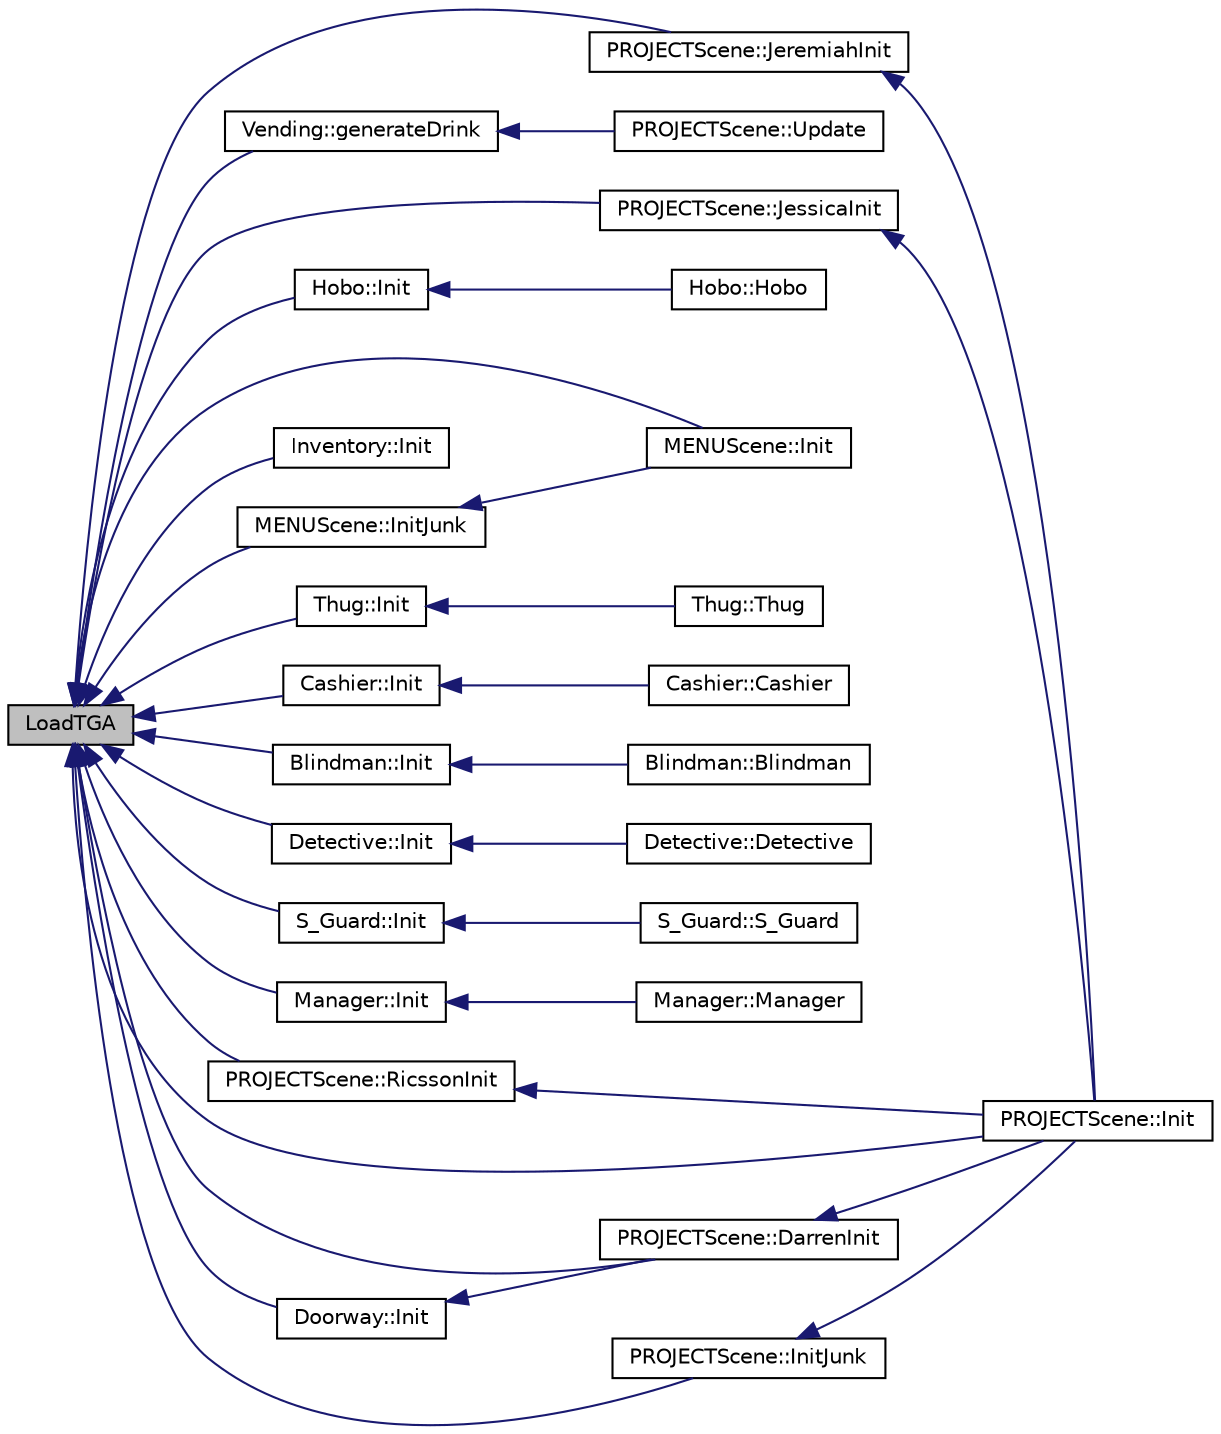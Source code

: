 digraph "LoadTGA"
{
  bgcolor="transparent";
  edge [fontname="Helvetica",fontsize="10",labelfontname="Helvetica",labelfontsize="10"];
  node [fontname="Helvetica",fontsize="10",shape=record];
  rankdir="LR";
  Node1 [label="LoadTGA",height=0.2,width=0.4,color="black", fillcolor="grey75", style="filled", fontcolor="black"];
  Node1 -> Node2 [dir="back",color="midnightblue",fontsize="10",style="solid",fontname="Helvetica"];
  Node2 [label="PROJECTScene::DarrenInit",height=0.2,width=0.4,color="black",URL="$classPROJECTScene.html#a7916565f6475608926ab183e11125904",tooltip="Initializers. "];
  Node2 -> Node3 [dir="back",color="midnightblue",fontsize="10",style="solid",fontname="Helvetica"];
  Node3 [label="PROJECTScene::Init",height=0.2,width=0.4,color="black",URL="$classPROJECTScene.html#abf925c2837510a313b8645b20fbf91d7",tooltip="Initializers. "];
  Node1 -> Node4 [dir="back",color="midnightblue",fontsize="10",style="solid",fontname="Helvetica"];
  Node4 [label="Vending::generateDrink",height=0.2,width=0.4,color="black",URL="$classVending.html#ab21ff490ce398aab1ff1fa0a4b54f5c9"];
  Node4 -> Node5 [dir="back",color="midnightblue",fontsize="10",style="solid",fontname="Helvetica"];
  Node5 [label="PROJECTScene::Update",height=0.2,width=0.4,color="black",URL="$classPROJECTScene.html#ab4521f32fd8e1e5901c9896404e09789",tooltip="Upadte. "];
  Node1 -> Node6 [dir="back",color="midnightblue",fontsize="10",style="solid",fontname="Helvetica"];
  Node6 [label="MENUScene::Init",height=0.2,width=0.4,color="black",URL="$classMENUScene.html#aaff86a398e897cfe7c2911e691377c0b"];
  Node1 -> Node7 [dir="back",color="midnightblue",fontsize="10",style="solid",fontname="Helvetica"];
  Node7 [label="Hobo::Init",height=0.2,width=0.4,color="black",URL="$classHobo.html#a1081ed24676f684229be89ec03c2179e",tooltip="Hobo initializer. "];
  Node7 -> Node8 [dir="back",color="midnightblue",fontsize="10",style="solid",fontname="Helvetica"];
  Node8 [label="Hobo::Hobo",height=0.2,width=0.4,color="black",URL="$classHobo.html#aab2baf5238210a47f68e9e7972c4be71"];
  Node1 -> Node9 [dir="back",color="midnightblue",fontsize="10",style="solid",fontname="Helvetica"];
  Node9 [label="Inventory::Init",height=0.2,width=0.4,color="black",URL="$classInventory.html#a8bc6919564bb2a341c2cd32956b6979a",tooltip="Inventory initialzer. "];
  Node1 -> Node10 [dir="back",color="midnightblue",fontsize="10",style="solid",fontname="Helvetica"];
  Node10 [label="Doorway::Init",height=0.2,width=0.4,color="black",URL="$classDoorway.html#aed789047130006d3ad9afe8b5be693ef"];
  Node10 -> Node2 [dir="back",color="midnightblue",fontsize="10",style="solid",fontname="Helvetica"];
  Node1 -> Node3 [dir="back",color="midnightblue",fontsize="10",style="solid",fontname="Helvetica"];
  Node1 -> Node11 [dir="back",color="midnightblue",fontsize="10",style="solid",fontname="Helvetica"];
  Node11 [label="Thug::Init",height=0.2,width=0.4,color="black",URL="$classThug.html#af2a1de6b86c5760ca4aada0be45e941e",tooltip="Thug Initializer. "];
  Node11 -> Node12 [dir="back",color="midnightblue",fontsize="10",style="solid",fontname="Helvetica"];
  Node12 [label="Thug::Thug",height=0.2,width=0.4,color="black",URL="$classThug.html#a7347e5d5b6ccf56d1b7705a220b21d59"];
  Node1 -> Node13 [dir="back",color="midnightblue",fontsize="10",style="solid",fontname="Helvetica"];
  Node13 [label="Cashier::Init",height=0.2,width=0.4,color="black",URL="$classCashier.html#a378b4d5a8fc2364208422989deb97150",tooltip="Cashier Initializer. "];
  Node13 -> Node14 [dir="back",color="midnightblue",fontsize="10",style="solid",fontname="Helvetica"];
  Node14 [label="Cashier::Cashier",height=0.2,width=0.4,color="black",URL="$classCashier.html#a9dd99a4a5f4c5295aaa4584b21e30aec"];
  Node1 -> Node15 [dir="back",color="midnightblue",fontsize="10",style="solid",fontname="Helvetica"];
  Node15 [label="Blindman::Init",height=0.2,width=0.4,color="black",URL="$classBlindman.html#a8ca8c8b76aae45b2b7a2fdc59c8e5a89",tooltip="Blindman Initializer. "];
  Node15 -> Node16 [dir="back",color="midnightblue",fontsize="10",style="solid",fontname="Helvetica"];
  Node16 [label="Blindman::Blindman",height=0.2,width=0.4,color="black",URL="$classBlindman.html#a95e87f7791f5838fe069515f5734f89d"];
  Node1 -> Node17 [dir="back",color="midnightblue",fontsize="10",style="solid",fontname="Helvetica"];
  Node17 [label="Detective::Init",height=0.2,width=0.4,color="black",URL="$classDetective.html#a809658e990799aabf8b50e202b778f64",tooltip="Detective Initializer. "];
  Node17 -> Node18 [dir="back",color="midnightblue",fontsize="10",style="solid",fontname="Helvetica"];
  Node18 [label="Detective::Detective",height=0.2,width=0.4,color="black",URL="$classDetective.html#ad8787c005a9da6c916c77e59f6f9266c"];
  Node1 -> Node19 [dir="back",color="midnightblue",fontsize="10",style="solid",fontname="Helvetica"];
  Node19 [label="S_Guard::Init",height=0.2,width=0.4,color="black",URL="$classS__Guard.html#aa9a7504d085783dba34dd2ce54b125ea",tooltip="Security guard Initializer. "];
  Node19 -> Node20 [dir="back",color="midnightblue",fontsize="10",style="solid",fontname="Helvetica"];
  Node20 [label="S_Guard::S_Guard",height=0.2,width=0.4,color="black",URL="$classS__Guard.html#abd085439dbecd0fdedae78b5a61f5a08"];
  Node1 -> Node21 [dir="back",color="midnightblue",fontsize="10",style="solid",fontname="Helvetica"];
  Node21 [label="Manager::Init",height=0.2,width=0.4,color="black",URL="$classManager.html#a200a7092507e1769240452e88996127b",tooltip="Manager Initializer. "];
  Node21 -> Node22 [dir="back",color="midnightblue",fontsize="10",style="solid",fontname="Helvetica"];
  Node22 [label="Manager::Manager",height=0.2,width=0.4,color="black",URL="$classManager.html#a1658ff9f18e38ccd9cb8b0b371b9c20b"];
  Node1 -> Node23 [dir="back",color="midnightblue",fontsize="10",style="solid",fontname="Helvetica"];
  Node23 [label="MENUScene::InitJunk",height=0.2,width=0.4,color="black",URL="$classMENUScene.html#a40c1ee14babf89986badf75ec4d4818a",tooltip="Initializers. "];
  Node23 -> Node6 [dir="back",color="midnightblue",fontsize="10",style="solid",fontname="Helvetica"];
  Node1 -> Node24 [dir="back",color="midnightblue",fontsize="10",style="solid",fontname="Helvetica"];
  Node24 [label="PROJECTScene::InitJunk",height=0.2,width=0.4,color="black",URL="$classPROJECTScene.html#a2e2054a1dc7d340a59ac13d2eb5cbed6",tooltip="Initializers. "];
  Node24 -> Node3 [dir="back",color="midnightblue",fontsize="10",style="solid",fontname="Helvetica"];
  Node1 -> Node25 [dir="back",color="midnightblue",fontsize="10",style="solid",fontname="Helvetica"];
  Node25 [label="PROJECTScene::JeremiahInit",height=0.2,width=0.4,color="black",URL="$classPROJECTScene.html#aad5e71b6898152054906af5515c3e200",tooltip="Initializers. "];
  Node25 -> Node3 [dir="back",color="midnightblue",fontsize="10",style="solid",fontname="Helvetica"];
  Node1 -> Node26 [dir="back",color="midnightblue",fontsize="10",style="solid",fontname="Helvetica"];
  Node26 [label="PROJECTScene::JessicaInit",height=0.2,width=0.4,color="black",URL="$classPROJECTScene.html#ac6e69ba221c7faf13495dc6d3254baa7",tooltip="Initializers. "];
  Node26 -> Node3 [dir="back",color="midnightblue",fontsize="10",style="solid",fontname="Helvetica"];
  Node1 -> Node27 [dir="back",color="midnightblue",fontsize="10",style="solid",fontname="Helvetica"];
  Node27 [label="PROJECTScene::RicssonInit",height=0.2,width=0.4,color="black",URL="$classPROJECTScene.html#ab2f2f2e5df135948e5505d9978d46b75",tooltip="Initializers. "];
  Node27 -> Node3 [dir="back",color="midnightblue",fontsize="10",style="solid",fontname="Helvetica"];
}
